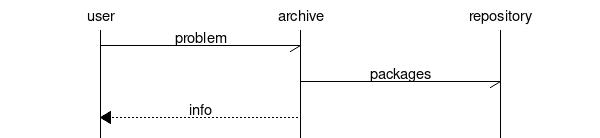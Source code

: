 msc {
    user, archive, repository;

    user->archive[label="problem"];
    archive->repository[label="packages"];
    user<<archive[label="info"];
}

